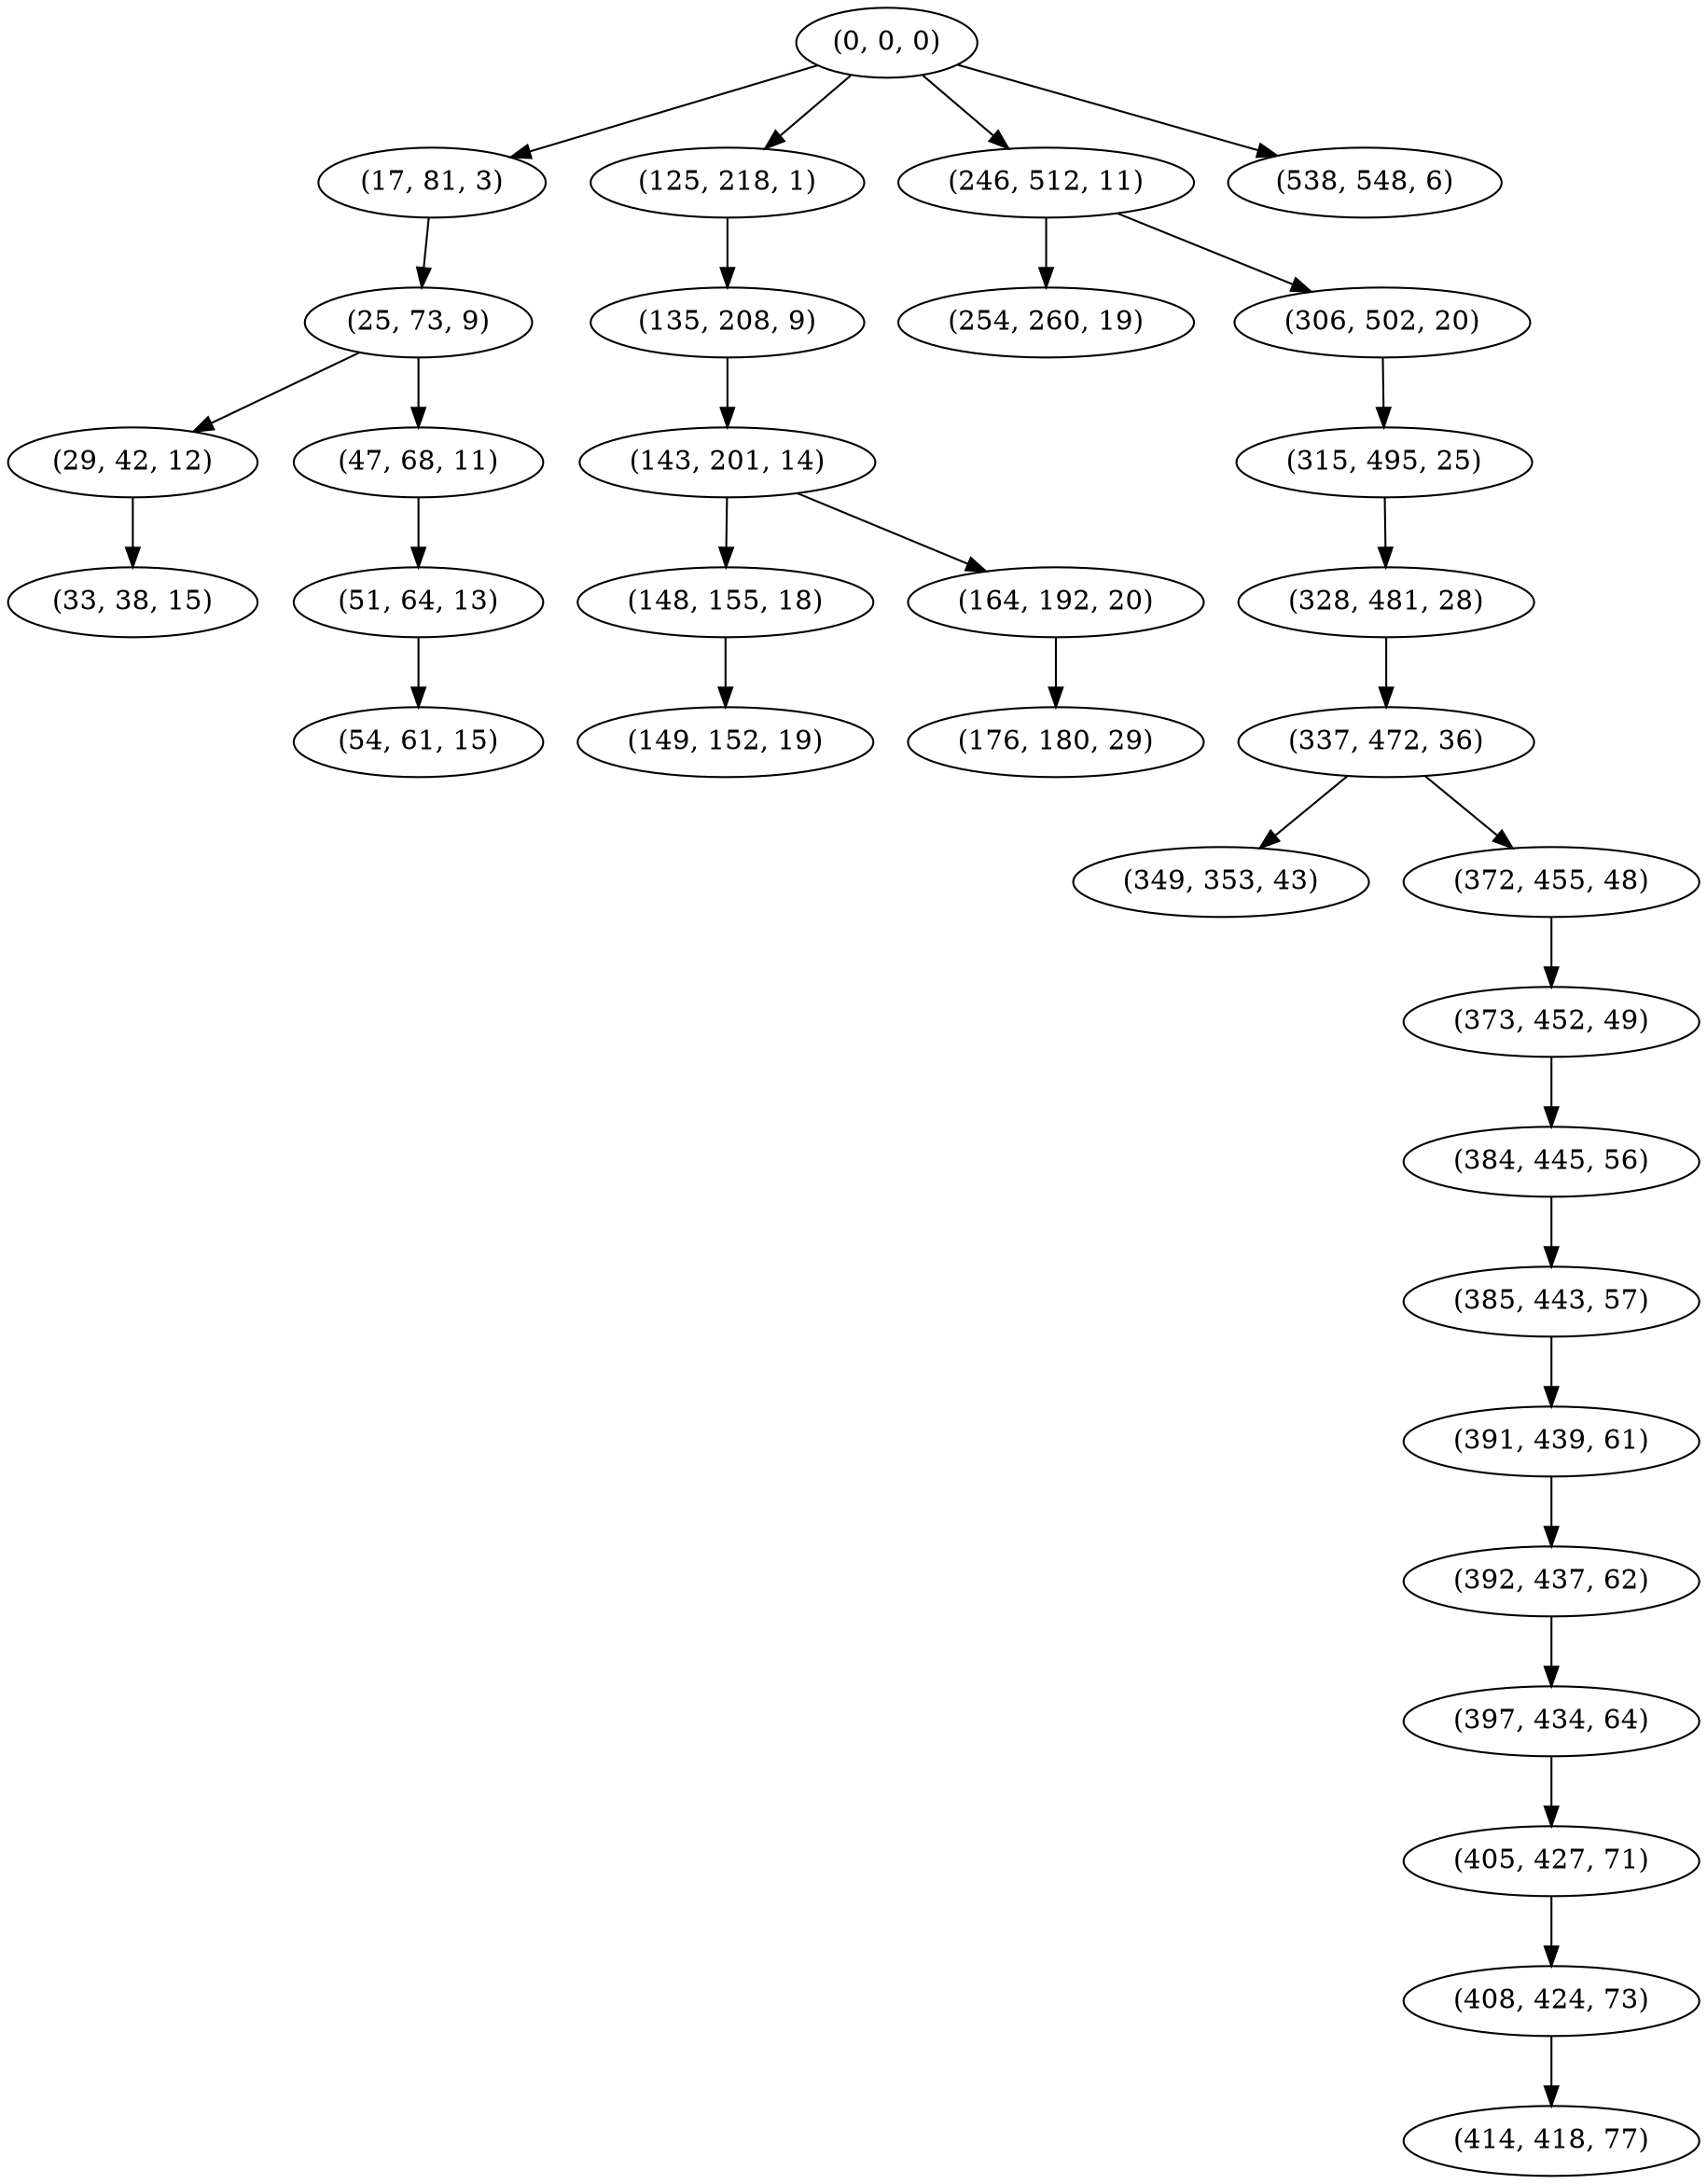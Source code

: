 digraph tree {
    "(0, 0, 0)";
    "(17, 81, 3)";
    "(25, 73, 9)";
    "(29, 42, 12)";
    "(33, 38, 15)";
    "(47, 68, 11)";
    "(51, 64, 13)";
    "(54, 61, 15)";
    "(125, 218, 1)";
    "(135, 208, 9)";
    "(143, 201, 14)";
    "(148, 155, 18)";
    "(149, 152, 19)";
    "(164, 192, 20)";
    "(176, 180, 29)";
    "(246, 512, 11)";
    "(254, 260, 19)";
    "(306, 502, 20)";
    "(315, 495, 25)";
    "(328, 481, 28)";
    "(337, 472, 36)";
    "(349, 353, 43)";
    "(372, 455, 48)";
    "(373, 452, 49)";
    "(384, 445, 56)";
    "(385, 443, 57)";
    "(391, 439, 61)";
    "(392, 437, 62)";
    "(397, 434, 64)";
    "(405, 427, 71)";
    "(408, 424, 73)";
    "(414, 418, 77)";
    "(538, 548, 6)";
    "(0, 0, 0)" -> "(17, 81, 3)";
    "(0, 0, 0)" -> "(125, 218, 1)";
    "(0, 0, 0)" -> "(246, 512, 11)";
    "(0, 0, 0)" -> "(538, 548, 6)";
    "(17, 81, 3)" -> "(25, 73, 9)";
    "(25, 73, 9)" -> "(29, 42, 12)";
    "(25, 73, 9)" -> "(47, 68, 11)";
    "(29, 42, 12)" -> "(33, 38, 15)";
    "(47, 68, 11)" -> "(51, 64, 13)";
    "(51, 64, 13)" -> "(54, 61, 15)";
    "(125, 218, 1)" -> "(135, 208, 9)";
    "(135, 208, 9)" -> "(143, 201, 14)";
    "(143, 201, 14)" -> "(148, 155, 18)";
    "(143, 201, 14)" -> "(164, 192, 20)";
    "(148, 155, 18)" -> "(149, 152, 19)";
    "(164, 192, 20)" -> "(176, 180, 29)";
    "(246, 512, 11)" -> "(254, 260, 19)";
    "(246, 512, 11)" -> "(306, 502, 20)";
    "(306, 502, 20)" -> "(315, 495, 25)";
    "(315, 495, 25)" -> "(328, 481, 28)";
    "(328, 481, 28)" -> "(337, 472, 36)";
    "(337, 472, 36)" -> "(349, 353, 43)";
    "(337, 472, 36)" -> "(372, 455, 48)";
    "(372, 455, 48)" -> "(373, 452, 49)";
    "(373, 452, 49)" -> "(384, 445, 56)";
    "(384, 445, 56)" -> "(385, 443, 57)";
    "(385, 443, 57)" -> "(391, 439, 61)";
    "(391, 439, 61)" -> "(392, 437, 62)";
    "(392, 437, 62)" -> "(397, 434, 64)";
    "(397, 434, 64)" -> "(405, 427, 71)";
    "(405, 427, 71)" -> "(408, 424, 73)";
    "(408, 424, 73)" -> "(414, 418, 77)";
}
